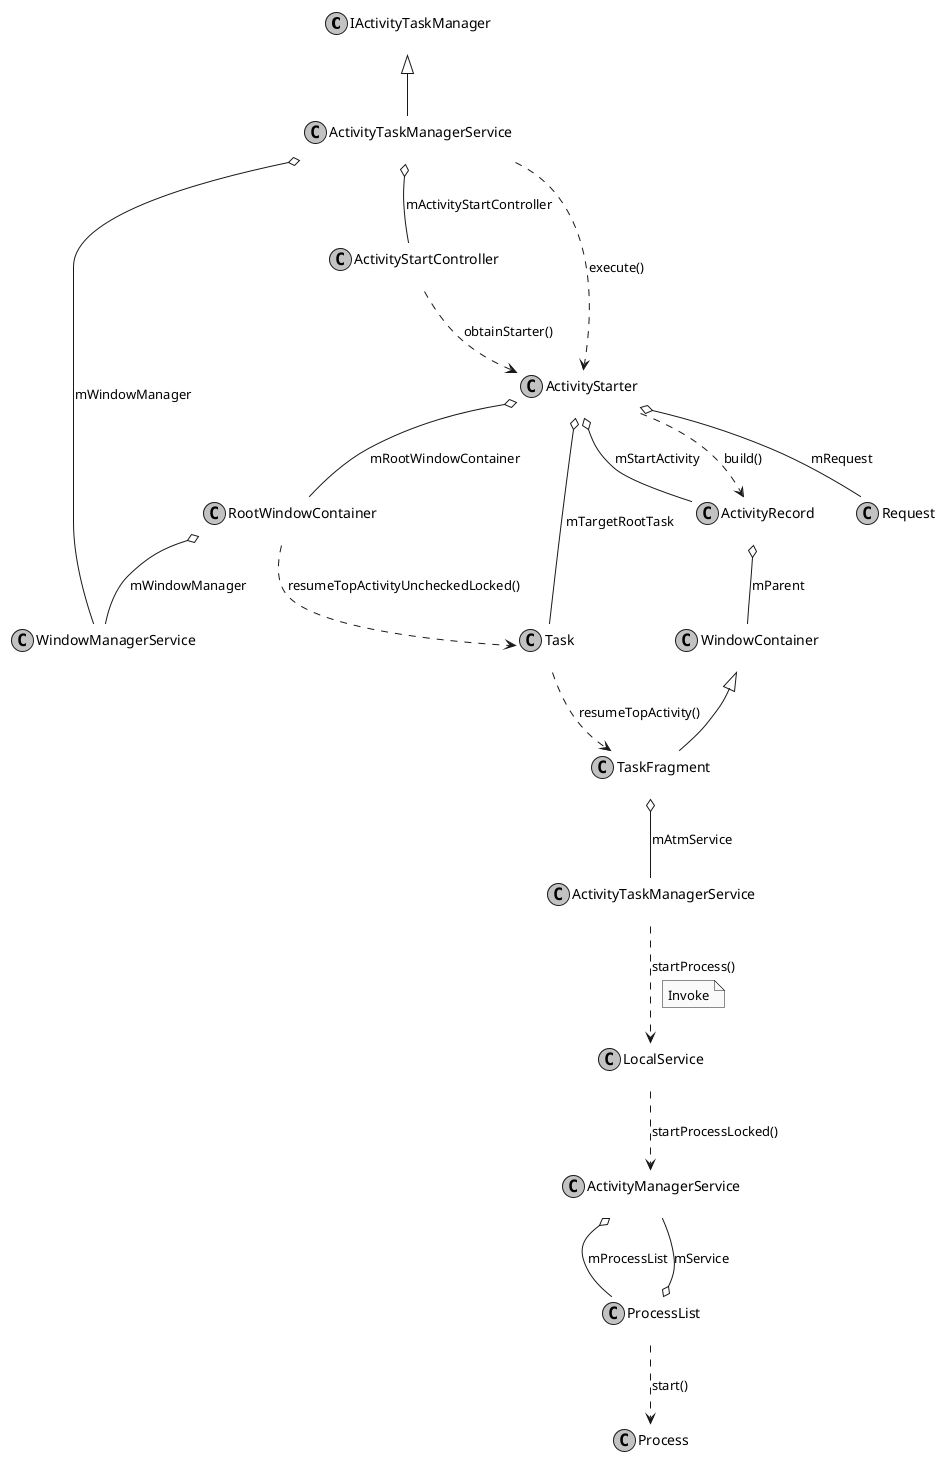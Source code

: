 @startuml AMS

skinparam {
    monochrome true
    ClassBorderColor white
    ClassBackgroundColor white
    Shadowing false
}

IActivityTaskManager <|-- ActivityTaskManagerService
ActivityTaskManagerService o-- WindowManagerService:mWindowManager
ActivityTaskManagerService o-- ActivityStartController:mActivityStartController
ActivityStartController ..> ActivityStarter:obtainStarter()
ActivityTaskManagerService ..> ActivityStarter:execute()
ActivityStarter o-- RootWindowContainer:mRootWindowContainer
RootWindowContainer o-- WindowManagerService:mWindowManager
ActivityStarter o-- Task:mTargetRootTask
ActivityStarter o-- ActivityRecord:mStartActivity
ActivityStarter o-- Request:mRequest
ActivityStarter ..> ActivityRecord:build()
RootWindowContainer ..> Task:resumeTopActivityUncheckedLocked()
Task ..> TaskFragment:resumeTopActivity()
ActivityRecord o-- WindowContainer:mParent
WindowContainer <|-- TaskFragment

class "ActivityTaskManagerService" as ActivityTaskManagerService2
TaskFragment o-- ActivityTaskManagerService2:mAtmService
ActivityTaskManagerService2 ..> LocalService:startProcess()
note on link:Invoke
LocalService ..> ActivityManagerService:startProcessLocked()
ActivityManagerService o-- ProcessList:mProcessList
ProcessList o-- ActivityManagerService:mService
ProcessList ..> Process:start()

@enduml